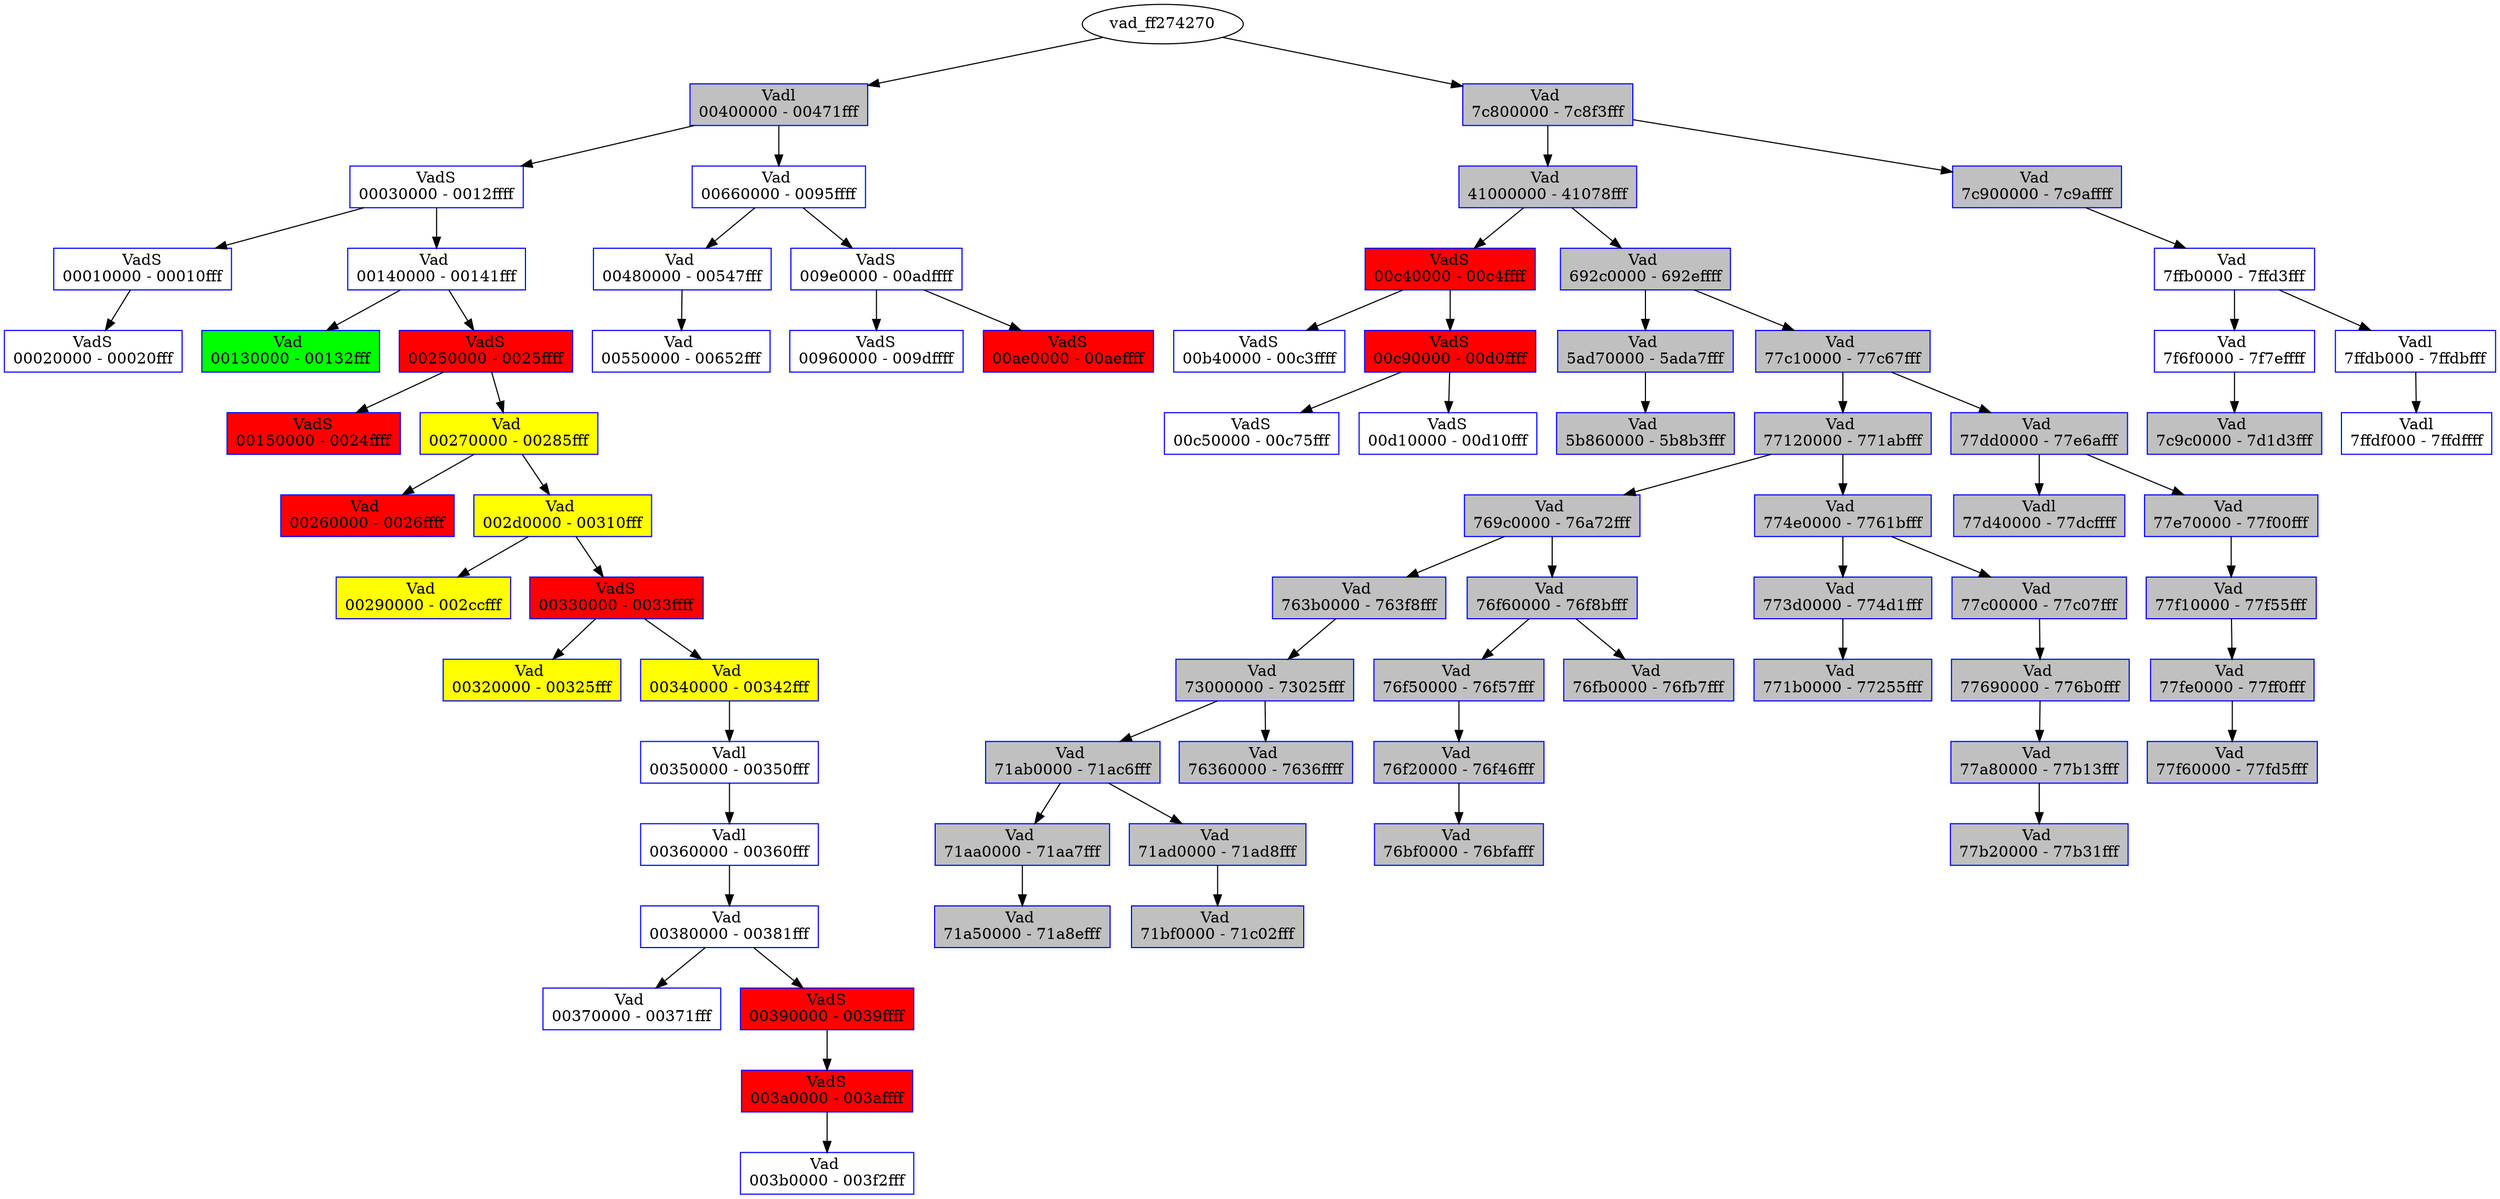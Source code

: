 /* Pid:   1084 */
digraph processtree {
graph [rankdir = "TB"];
vad_ff274270 -> vad_ff38d2d8
vad_ff38d2d8 [label = "{ Vadl\n00400000 - 00471fff }"shape = "record" color = "blue" style = "filled" fillcolor = "gray"];
vad_ff38d2d8 -> vad_ff20cea8
vad_ff20cea8 [label = "{ VadS\n00030000 - 0012ffff }"shape = "record" color = "blue" style = "filled" fillcolor = "white"];
vad_ff20cea8 -> vad_ff29f048
vad_ff29f048 [label = "{ VadS\n00010000 - 00010fff }"shape = "record" color = "blue" style = "filled" fillcolor = "white"];
vad_ff29f048 -> vad_ff218628
vad_ff218628 [label = "{ VadS\n00020000 - 00020fff }"shape = "record" color = "blue" style = "filled" fillcolor = "white"];
vad_ff20cea8 -> vad_8102a180
vad_8102a180 [label = "{ Vad \n00140000 - 00141fff }"shape = "record" color = "blue" style = "filled" fillcolor = "white"];
vad_8102a180 -> vad_ff2a2dd0
vad_ff2a2dd0 [label = "{ Vad \n00130000 - 00132fff }"shape = "record" color = "blue" style = "filled" fillcolor = "green"];
vad_8102a180 -> vad_ff141068
vad_ff141068 [label = "{ VadS\n00250000 - 0025ffff }"shape = "record" color = "blue" style = "filled" fillcolor = "red"];
vad_ff141068 -> vad_80f630a8
vad_80f630a8 [label = "{ VadS\n00150000 - 0024ffff }"shape = "record" color = "blue" style = "filled" fillcolor = "red"];
vad_ff141068 -> vad_ff379180
vad_ff379180 [label = "{ Vad \n00270000 - 00285fff }"shape = "record" color = "blue" style = "filled" fillcolor = "yellow"];
vad_ff379180 -> vad_810000a8
vad_810000a8 [label = "{ Vad \n00260000 - 0026ffff }"shape = "record" color = "blue" style = "filled" fillcolor = "red"];
vad_ff379180 -> vad_ff379120
vad_ff379120 [label = "{ Vad \n002d0000 - 00310fff }"shape = "record" color = "blue" style = "filled" fillcolor = "yellow"];
vad_ff379120 -> vad_ff379150
vad_ff379150 [label = "{ Vad \n00290000 - 002ccfff }"shape = "record" color = "blue" style = "filled" fillcolor = "yellow"];
vad_ff379120 -> vad_ff280040
vad_ff280040 [label = "{ VadS\n00330000 - 0033ffff }"shape = "record" color = "blue" style = "filled" fillcolor = "red"];
vad_ff280040 -> vad_ff3790f0
vad_ff3790f0 [label = "{ Vad \n00320000 - 00325fff }"shape = "record" color = "blue" style = "filled" fillcolor = "yellow"];
vad_ff280040 -> vad_80f330b8
vad_80f330b8 [label = "{ Vad \n00340000 - 00342fff }"shape = "record" color = "blue" style = "filled" fillcolor = "yellow"];
vad_80f330b8 -> vad_ff269068
vad_ff269068 [label = "{ Vadl\n00350000 - 00350fff }"shape = "record" color = "blue" style = "filled" fillcolor = "white"];
vad_ff269068 -> vad_ff269130
vad_ff269130 [label = "{ Vadl\n00360000 - 00360fff }"shape = "record" color = "blue" style = "filled" fillcolor = "white"];
vad_ff269130 -> vad_ff2680b8
vad_ff2680b8 [label = "{ Vad \n00380000 - 00381fff }"shape = "record" color = "blue" style = "filled" fillcolor = "white"];
vad_ff2680b8 -> vad_ff27dd18
vad_ff27dd18 [label = "{ Vad \n00370000 - 00371fff }"shape = "record" color = "blue" style = "filled" fillcolor = "white"];
vad_ff2680b8 -> vad_ff3922a0
vad_ff3922a0 [label = "{ VadS\n00390000 - 0039ffff }"shape = "record" color = "blue" style = "filled" fillcolor = "red"];
vad_ff3922a0 -> vad_ff391128
vad_ff391128 [label = "{ VadS\n003a0000 - 003affff }"shape = "record" color = "blue" style = "filled" fillcolor = "red"];
vad_ff391128 -> vad_80f76128
vad_80f76128 [label = "{ Vad \n003b0000 - 003f2fff }"shape = "record" color = "blue" style = "filled" fillcolor = "white"];
vad_ff38d2d8 -> vad_ff2690a8
vad_ff2690a8 [label = "{ Vad \n00660000 - 0095ffff }"shape = "record" color = "blue" style = "filled" fillcolor = "white"];
vad_ff2690a8 -> vad_80f33088
vad_80f33088 [label = "{ Vad \n00480000 - 00547fff }"shape = "record" color = "blue" style = "filled" fillcolor = "white"];
vad_80f33088 -> vad_80f33058
vad_80f33058 [label = "{ Vad \n00550000 - 00652fff }"shape = "record" color = "blue" style = "filled" fillcolor = "white"];
vad_ff2690a8 -> vad_ff269048
vad_ff269048 [label = "{ VadS\n009e0000 - 00adffff }"shape = "record" color = "blue" style = "filled" fillcolor = "white"];
vad_ff269048 -> vad_ff283250
vad_ff283250 [label = "{ VadS\n00960000 - 009dffff }"shape = "record" color = "blue" style = "filled" fillcolor = "white"];
vad_ff269048 -> vad_ff2680f8
vad_ff2680f8 [label = "{ VadS\n00ae0000 - 00aeffff }"shape = "record" color = "blue" style = "filled" fillcolor = "red"];
vad_ff274270 -> vad_ff2a2e08
vad_ff2a2e08 [label = "{ Vad \n7c800000 - 7c8f3fff }"shape = "record" color = "blue" style = "filled" fillcolor = "gray"];
vad_ff2a2e08 -> vad_8102a090
vad_8102a090 [label = "{ Vad \n41000000 - 41078fff }"shape = "record" color = "blue" style = "filled" fillcolor = "gray"];
vad_8102a090 -> vad_80f681e8
vad_80f681e8 [label = "{ VadS\n00c40000 - 00c4ffff }"shape = "record" color = "blue" style = "filled" fillcolor = "red"];
vad_80f681e8 -> vad_ff26d0b0
vad_ff26d0b0 [label = "{ VadS\n00b40000 - 00c3ffff }"shape = "record" color = "blue" style = "filled" fillcolor = "white"];
vad_80f681e8 -> vad_81003610
vad_81003610 [label = "{ VadS\n00c90000 - 00d0ffff }"shape = "record" color = "blue" style = "filled" fillcolor = "red"];
vad_81003610 -> vad_ff276350
vad_ff276350 [label = "{ VadS\n00c50000 - 00c75fff }"shape = "record" color = "blue" style = "filled" fillcolor = "white"];
vad_81003610 -> vad_ff250e30
vad_ff250e30 [label = "{ VadS\n00d10000 - 00d10fff }"shape = "record" color = "blue" style = "filled" fillcolor = "white"];
vad_8102a090 -> vad_8102a060
vad_8102a060 [label = "{ Vad \n692c0000 - 692effff }"shape = "record" color = "blue" style = "filled" fillcolor = "gray"];
vad_8102a060 -> vad_ff392378
vad_ff392378 [label = "{ Vad \n5ad70000 - 5ada7fff }"shape = "record" color = "blue" style = "filled" fillcolor = "gray"];
vad_ff392378 -> vad_ff274240
vad_ff274240 [label = "{ Vad \n5b860000 - 5b8b3fff }"shape = "record" color = "blue" style = "filled" fillcolor = "gray"];
vad_8102a060 -> vad_ff391008
vad_ff391008 [label = "{ Vad \n77c10000 - 77c67fff }"shape = "record" color = "blue" style = "filled" fillcolor = "gray"];
vad_ff391008 -> vad_ff3910b8
vad_ff3910b8 [label = "{ Vad \n77120000 - 771abfff }"shape = "record" color = "blue" style = "filled" fillcolor = "gray"];
vad_ff3910b8 -> vad_ff280180
vad_ff280180 [label = "{ Vad \n769c0000 - 76a72fff }"shape = "record" color = "blue" style = "filled" fillcolor = "gray"];
vad_ff280180 -> vad_ff280150
vad_ff280150 [label = "{ Vad \n763b0000 - 763f8fff }"shape = "record" color = "blue" style = "filled" fillcolor = "gray"];
vad_ff280150 -> vad_ff280090
vad_ff280090 [label = "{ Vad \n73000000 - 73025fff }"shape = "record" color = "blue" style = "filled" fillcolor = "gray"];
vad_ff280090 -> vad_ff280060
vad_ff280060 [label = "{ Vad \n71ab0000 - 71ac6fff }"shape = "record" color = "blue" style = "filled" fillcolor = "gray"];
vad_ff280060 -> vad_80f33008
vad_80f33008 [label = "{ Vad \n71aa0000 - 71aa7fff }"shape = "record" color = "blue" style = "filled" fillcolor = "gray"];
vad_80f33008 -> vad_ff26a9a8
vad_ff26a9a8 [label = "{ Vad \n71a50000 - 71a8efff }"shape = "record" color = "blue" style = "filled" fillcolor = "gray"];
vad_ff280060 -> vad_80f330e8
vad_80f330e8 [label = "{ Vad \n71ad0000 - 71ad8fff }"shape = "record" color = "blue" style = "filled" fillcolor = "gray"];
vad_80f330e8 -> vad_80f76188
vad_80f76188 [label = "{ Vad \n71bf0000 - 71c02fff }"shape = "record" color = "blue" style = "filled" fillcolor = "gray"];
vad_ff280090 -> vad_ff245080
vad_ff245080 [label = "{ Vad \n76360000 - 7636ffff }"shape = "record" color = "blue" style = "filled" fillcolor = "gray"];
vad_ff280180 -> vad_ff268118
vad_ff268118 [label = "{ Vad \n76f60000 - 76f8bfff }"shape = "record" color = "blue" style = "filled" fillcolor = "gray"];
vad_ff268118 -> vad_ff245008
vad_ff245008 [label = "{ Vad \n76f50000 - 76f57fff }"shape = "record" color = "blue" style = "filled" fillcolor = "gray"];
vad_ff245008 -> vad_8101b228
vad_8101b228 [label = "{ Vad \n76f20000 - 76f46fff }"shape = "record" color = "blue" style = "filled" fillcolor = "gray"];
vad_8101b228 -> vad_ff395618
vad_ff395618 [label = "{ Vad \n76bf0000 - 76bfafff }"shape = "record" color = "blue" style = "filled" fillcolor = "gray"];
vad_ff268118 -> vad_80f7ba98
vad_80f7ba98 [label = "{ Vad \n76fb0000 - 76fb7fff }"shape = "record" color = "blue" style = "filled" fillcolor = "gray"];
vad_ff3910b8 -> vad_ff391088
vad_ff391088 [label = "{ Vad \n774e0000 - 7761bfff }"shape = "record" color = "blue" style = "filled" fillcolor = "gray"];
vad_ff391088 -> vad_ff2800f0
vad_ff2800f0 [label = "{ Vad \n773d0000 - 774d1fff }"shape = "record" color = "blue" style = "filled" fillcolor = "gray"];
vad_ff2800f0 -> vad_ff376870
vad_ff376870 [label = "{ Vad \n771b0000 - 77255fff }"shape = "record" color = "blue" style = "filled" fillcolor = "gray"];
vad_ff391088 -> vad_ff280008
vad_ff280008 [label = "{ Vad \n77c00000 - 77c07fff }"shape = "record" color = "blue" style = "filled" fillcolor = "gray"];
vad_ff280008 -> vad_ff27dce8
vad_ff27dce8 [label = "{ Vad \n77690000 - 776b0fff }"shape = "record" color = "blue" style = "filled" fillcolor = "gray"];
vad_ff27dce8 -> vad_ff233468
vad_ff233468 [label = "{ Vad \n77a80000 - 77b13fff }"shape = "record" color = "blue" style = "filled" fillcolor = "gray"];
vad_ff233468 -> vad_ff2333a0
vad_ff2333a0 [label = "{ Vad \n77b20000 - 77b31fff }"shape = "record" color = "blue" style = "filled" fillcolor = "gray"];
vad_ff391008 -> vad_ff391178
vad_ff391178 [label = "{ Vad \n77dd0000 - 77e6afff }"shape = "record" color = "blue" style = "filled" fillcolor = "gray"];
vad_ff391178 -> vad_ff269170
vad_ff269170 [label = "{ Vadl\n77d40000 - 77dcffff }"shape = "record" color = "blue" style = "filled" fillcolor = "gray"];
vad_ff391178 -> vad_ff391148
vad_ff391148 [label = "{ Vad \n77e70000 - 77f00fff }"shape = "record" color = "blue" style = "filled" fillcolor = "gray"];
vad_ff391148 -> vad_ff3910e8
vad_ff3910e8 [label = "{ Vad \n77f10000 - 77f55fff }"shape = "record" color = "blue" style = "filled" fillcolor = "gray"];
vad_ff3910e8 -> vad_ff391058
vad_ff391058 [label = "{ Vad \n77fe0000 - 77ff0fff }"shape = "record" color = "blue" style = "filled" fillcolor = "gray"];
vad_ff391058 -> vad_ff280120
vad_ff280120 [label = "{ Vad \n77f60000 - 77fd5fff }"shape = "record" color = "blue" style = "filled" fillcolor = "gray"];
vad_ff2a2e08 -> vad_ff226128
vad_ff226128 [label = "{ Vad \n7c900000 - 7c9affff }"shape = "record" color = "blue" style = "filled" fillcolor = "gray"];
vad_ff226128 -> vad_ff2260f8
vad_ff2260f8 [label = "{ Vad \n7ffb0000 - 7ffd3fff }"shape = "record" color = "blue" style = "filled" fillcolor = "white"];
vad_ff2260f8 -> vad_ff3b5180
vad_ff3b5180 [label = "{ Vad \n7f6f0000 - 7f7effff }"shape = "record" color = "blue" style = "filled" fillcolor = "white"];
vad_ff3b5180 -> vad_ff2800c0
vad_ff2800c0 [label = "{ Vad \n7c9c0000 - 7d1d3fff }"shape = "record" color = "blue" style = "filled" fillcolor = "gray"];
vad_ff2260f8 -> vad_ff2260b8
vad_ff2260b8 [label = "{ Vadl\n7ffdb000 - 7ffdbfff }"shape = "record" color = "blue" style = "filled" fillcolor = "white"];
vad_ff2260b8 -> vad_ff2a2e38
vad_ff2a2e38 [label = "{ Vadl\n7ffdf000 - 7ffdffff }"shape = "record" color = "blue" style = "filled" fillcolor = "white"];
}
